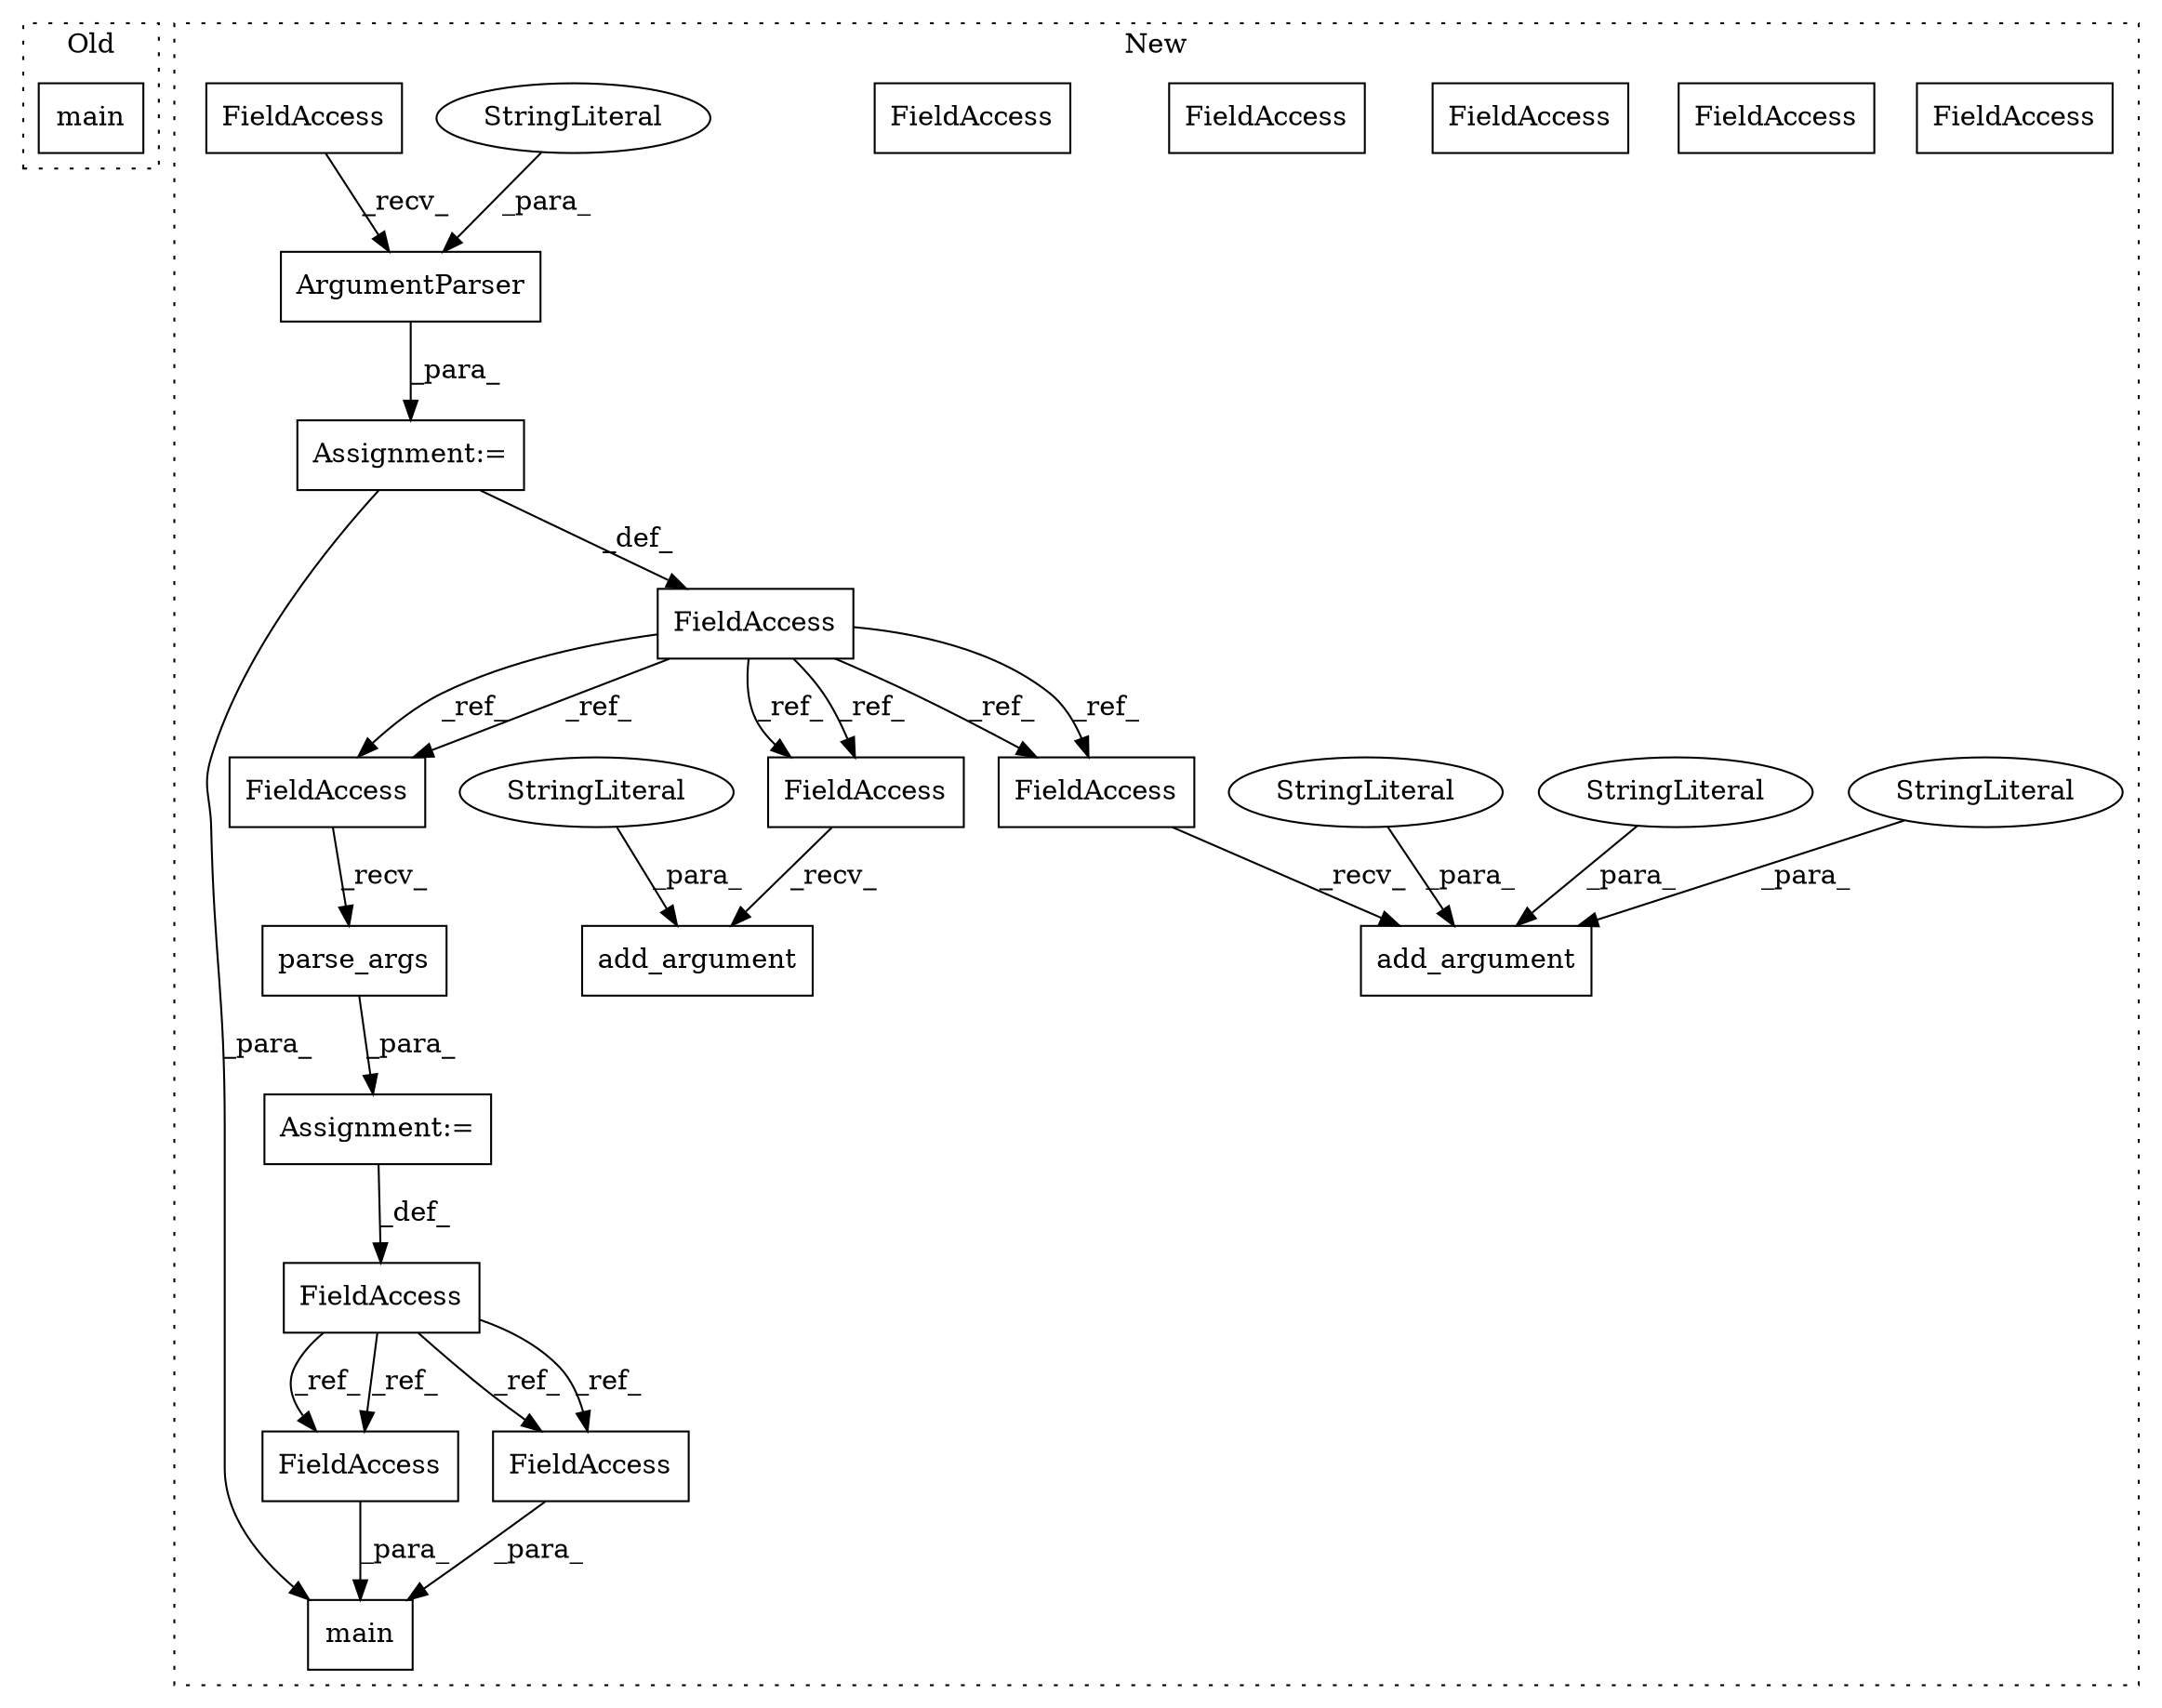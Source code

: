 digraph G {
subgraph cluster0 {
1 [label="main" a="32" s="8209" l="6" shape="box"];
label = "Old";
style="dotted";
}
subgraph cluster1 {
2 [label="ArgumentParser" a="32" s="8329,8368" l="15,1" shape="box"];
3 [label="Assignment:=" a="7" s="8319" l="1" shape="box"];
4 [label="FieldAccess" a="22" s="8313" l="6" shape="box"];
5 [label="FieldAccess" a="22" s="8464" l="6" shape="box"];
6 [label="FieldAccess" a="22" s="8377" l="6" shape="box"];
7 [label="add_argument" a="32" s="8384,8455" l="13,1" shape="box"];
8 [label="StringLiteral" a="45" s="8422" l="33" shape="ellipse"];
9 [label="FieldAccess" a="22" s="8551" l="4" shape="box"];
10 [label="FieldAccess" a="22" s="8588" l="4" shape="box"];
11 [label="Assignment:=" a="7" s="8555" l="1" shape="box"];
12 [label="FieldAccess" a="22" s="8556" l="6" shape="box"];
13 [label="add_argument" a="32" s="8471,8542" l="13,1" shape="box"];
14 [label="StringLiteral" a="45" s="8484" l="15" shape="ellipse"];
15 [label="StringLiteral" a="45" s="8415" l="6" shape="ellipse"];
16 [label="FieldAccess" a="22" s="8600" l="4" shape="box"];
17 [label="StringLiteral" a="45" s="8397" l="10" shape="ellipse"];
18 [label="parse_args" a="32" s="8563" l="12" shape="box"];
19 [label="main" a="32" s="8583,8616" l="5,1" shape="box"];
20 [label="StringLiteral" a="45" s="8344" l="24" shape="ellipse"];
21 [label="FieldAccess" a="22" s="8320" l="8" shape="box"];
22 [label="FieldAccess" a="22" s="8464" l="6" shape="box"];
23 [label="FieldAccess" a="22" s="8556" l="6" shape="box"];
24 [label="FieldAccess" a="22" s="8377" l="6" shape="box"];
25 [label="FieldAccess" a="22" s="8600" l="4" shape="box"];
26 [label="FieldAccess" a="22" s="8588" l="4" shape="box"];
label = "New";
style="dotted";
}
2 -> 3 [label="_para_"];
3 -> 4 [label="_def_"];
3 -> 19 [label="_para_"];
4 -> 22 [label="_ref_"];
4 -> 24 [label="_ref_"];
4 -> 23 [label="_ref_"];
4 -> 23 [label="_ref_"];
4 -> 22 [label="_ref_"];
4 -> 24 [label="_ref_"];
8 -> 7 [label="_para_"];
9 -> 26 [label="_ref_"];
9 -> 25 [label="_ref_"];
9 -> 25 [label="_ref_"];
9 -> 26 [label="_ref_"];
11 -> 9 [label="_def_"];
14 -> 13 [label="_para_"];
15 -> 7 [label="_para_"];
17 -> 7 [label="_para_"];
18 -> 11 [label="_para_"];
20 -> 2 [label="_para_"];
21 -> 2 [label="_recv_"];
22 -> 13 [label="_recv_"];
23 -> 18 [label="_recv_"];
24 -> 7 [label="_recv_"];
25 -> 19 [label="_para_"];
26 -> 19 [label="_para_"];
}